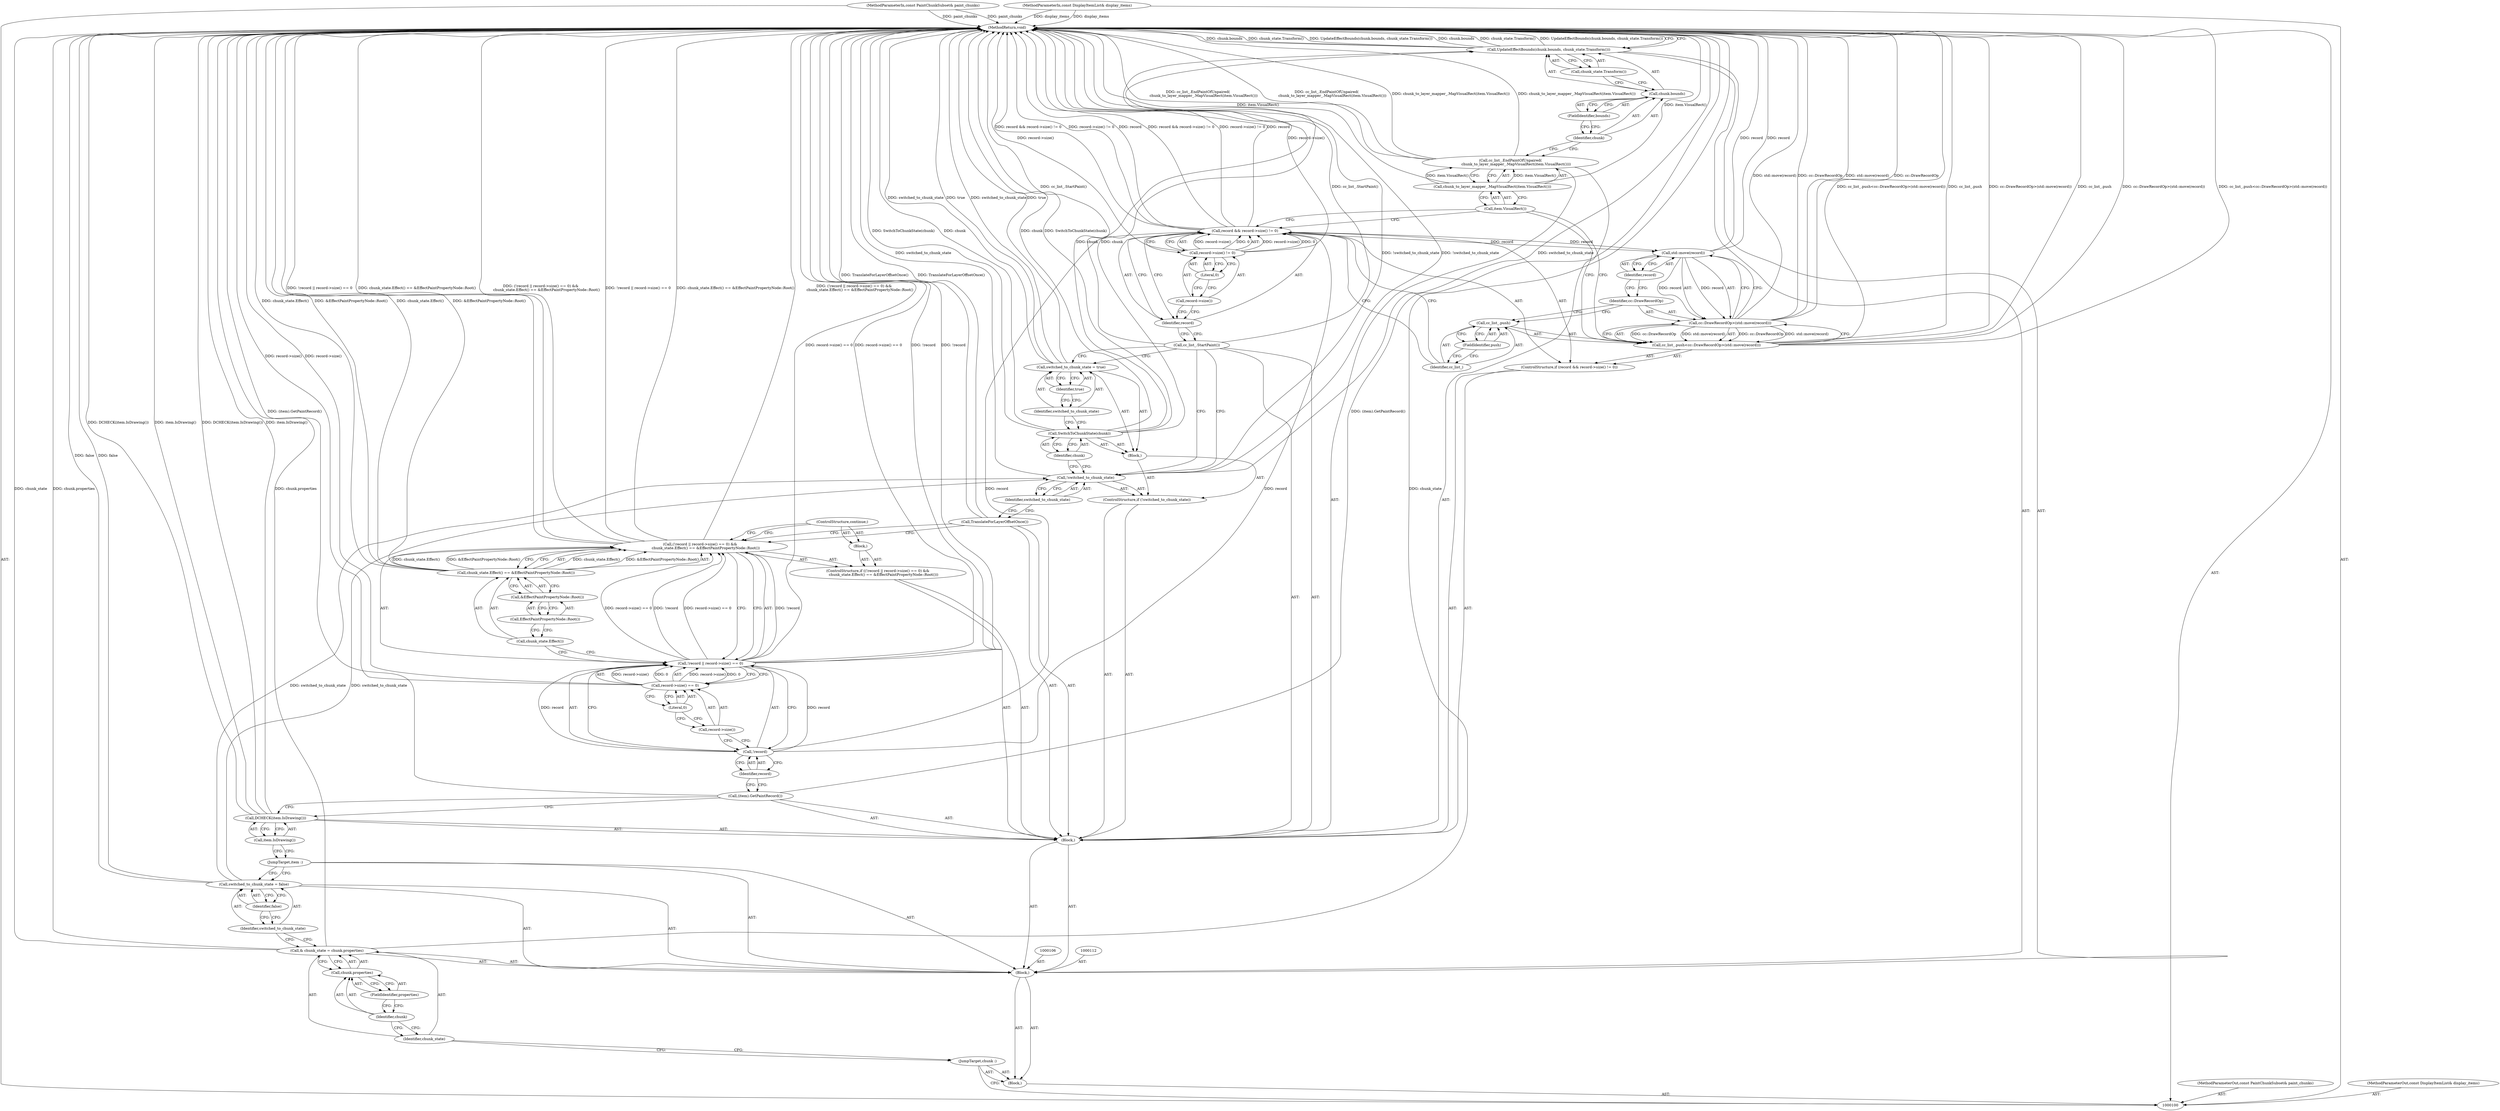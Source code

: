digraph "0_Chrome_f911e11e7f6b5c0d6f5ee694a9871de6619889f7_33" {
"1000168" [label="(MethodReturn,void)"];
"1000101" [label="(MethodParameterIn,const PaintChunkSubset& paint_chunks)"];
"1000277" [label="(MethodParameterOut,const PaintChunkSubset& paint_chunks)"];
"1000120" [label="(Call,(item).GetPaintRecord())"];
"1000122" [label="(Call,(!record || record->size() == 0) &&\n          chunk_state.Effect() == &EffectPaintPropertyNode::Root())"];
"1000123" [label="(Call,!record || record->size() == 0)"];
"1000124" [label="(Call,!record)"];
"1000125" [label="(Identifier,record)"];
"1000126" [label="(Call,record->size() == 0)"];
"1000127" [label="(Call,record->size())"];
"1000128" [label="(Literal,0)"];
"1000121" [label="(ControlStructure,if ((!record || record->size() == 0) &&\n          chunk_state.Effect() == &EffectPaintPropertyNode::Root()))"];
"1000129" [label="(Call,chunk_state.Effect() == &EffectPaintPropertyNode::Root())"];
"1000130" [label="(Call,chunk_state.Effect())"];
"1000131" [label="(Call,&EffectPaintPropertyNode::Root())"];
"1000132" [label="(Call,EffectPaintPropertyNode::Root())"];
"1000133" [label="(Block,)"];
"1000134" [label="(ControlStructure,continue;)"];
"1000135" [label="(Call,TranslateForLayerOffsetOnce())"];
"1000137" [label="(Call,!switched_to_chunk_state)"];
"1000138" [label="(Identifier,switched_to_chunk_state)"];
"1000139" [label="(Block,)"];
"1000136" [label="(ControlStructure,if (!switched_to_chunk_state))"];
"1000141" [label="(Identifier,chunk)"];
"1000140" [label="(Call,SwitchToChunkState(chunk))"];
"1000144" [label="(Identifier,true)"];
"1000142" [label="(Call,switched_to_chunk_state = true)"];
"1000143" [label="(Identifier,switched_to_chunk_state)"];
"1000102" [label="(MethodParameterIn,const DisplayItemList& display_items)"];
"1000278" [label="(MethodParameterOut,const DisplayItemList& display_items)"];
"1000103" [label="(Block,)"];
"1000145" [label="(Call,cc_list_.StartPaint())"];
"1000147" [label="(Call,record && record->size() != 0)"];
"1000148" [label="(Identifier,record)"];
"1000149" [label="(Call,record->size() != 0)"];
"1000150" [label="(Call,record->size())"];
"1000151" [label="(Literal,0)"];
"1000146" [label="(ControlStructure,if (record && record->size() != 0))"];
"1000155" [label="(FieldIdentifier,push)"];
"1000156" [label="(Call,cc::DrawRecordOp>(std::move(record)))"];
"1000157" [label="(Identifier,cc::DrawRecordOp)"];
"1000158" [label="(Call,std::move(record))"];
"1000159" [label="(Identifier,record)"];
"1000152" [label="(Call,cc_list_.push<cc::DrawRecordOp>(std::move(record)))"];
"1000153" [label="(Call,cc_list_.push)"];
"1000154" [label="(Identifier,cc_list_)"];
"1000160" [label="(Call,cc_list_.EndPaintOfUnpaired(\n          chunk_to_layer_mapper_.MapVisualRect(item.VisualRect())))"];
"1000161" [label="(Call,chunk_to_layer_mapper_.MapVisualRect(item.VisualRect()))"];
"1000162" [label="(Call,item.VisualRect())"];
"1000164" [label="(Call,chunk.bounds)"];
"1000165" [label="(Identifier,chunk)"];
"1000166" [label="(FieldIdentifier,bounds)"];
"1000167" [label="(Call,chunk_state.Transform())"];
"1000163" [label="(Call,UpdateEffectBounds(chunk.bounds, chunk_state.Transform()))"];
"1000104" [label="(JumpTarget,chunk :)"];
"1000107" [label="(Call,& chunk_state = chunk.properties)"];
"1000108" [label="(Identifier,chunk_state)"];
"1000109" [label="(Call,chunk.properties)"];
"1000110" [label="(Identifier,chunk)"];
"1000111" [label="(FieldIdentifier,properties)"];
"1000115" [label="(Identifier,false)"];
"1000105" [label="(Block,)"];
"1000113" [label="(Call,switched_to_chunk_state = false)"];
"1000114" [label="(Identifier,switched_to_chunk_state)"];
"1000116" [label="(JumpTarget,item :)"];
"1000117" [label="(Block,)"];
"1000119" [label="(Call,item.IsDrawing())"];
"1000118" [label="(Call,DCHECK(item.IsDrawing()))"];
"1000168" -> "1000100"  [label="AST: "];
"1000168" -> "1000163"  [label="CFG: "];
"1000158" -> "1000168"  [label="DDG: record"];
"1000107" -> "1000168"  [label="DDG: chunk_state"];
"1000107" -> "1000168"  [label="DDG: chunk.properties"];
"1000156" -> "1000168"  [label="DDG: cc::DrawRecordOp"];
"1000156" -> "1000168"  [label="DDG: std::move(record)"];
"1000160" -> "1000168"  [label="DDG: cc_list_.EndPaintOfUnpaired(\n          chunk_to_layer_mapper_.MapVisualRect(item.VisualRect()))"];
"1000160" -> "1000168"  [label="DDG: chunk_to_layer_mapper_.MapVisualRect(item.VisualRect())"];
"1000113" -> "1000168"  [label="DDG: false"];
"1000118" -> "1000168"  [label="DDG: DCHECK(item.IsDrawing())"];
"1000118" -> "1000168"  [label="DDG: item.IsDrawing()"];
"1000102" -> "1000168"  [label="DDG: display_items"];
"1000149" -> "1000168"  [label="DDG: record->size()"];
"1000129" -> "1000168"  [label="DDG: chunk_state.Effect()"];
"1000129" -> "1000168"  [label="DDG: &EffectPaintPropertyNode::Root()"];
"1000163" -> "1000168"  [label="DDG: chunk.bounds"];
"1000163" -> "1000168"  [label="DDG: chunk_state.Transform()"];
"1000163" -> "1000168"  [label="DDG: UpdateEffectBounds(chunk.bounds, chunk_state.Transform())"];
"1000123" -> "1000168"  [label="DDG: record->size() == 0"];
"1000123" -> "1000168"  [label="DDG: !record"];
"1000122" -> "1000168"  [label="DDG: !record || record->size() == 0"];
"1000122" -> "1000168"  [label="DDG: chunk_state.Effect() == &EffectPaintPropertyNode::Root()"];
"1000122" -> "1000168"  [label="DDG: (!record || record->size() == 0) &&\n          chunk_state.Effect() == &EffectPaintPropertyNode::Root()"];
"1000140" -> "1000168"  [label="DDG: chunk"];
"1000140" -> "1000168"  [label="DDG: SwitchToChunkState(chunk)"];
"1000152" -> "1000168"  [label="DDG: cc_list_.push<cc::DrawRecordOp>(std::move(record))"];
"1000152" -> "1000168"  [label="DDG: cc_list_.push"];
"1000152" -> "1000168"  [label="DDG: cc::DrawRecordOp>(std::move(record))"];
"1000142" -> "1000168"  [label="DDG: true"];
"1000142" -> "1000168"  [label="DDG: switched_to_chunk_state"];
"1000147" -> "1000168"  [label="DDG: record->size() != 0"];
"1000147" -> "1000168"  [label="DDG: record"];
"1000147" -> "1000168"  [label="DDG: record && record->size() != 0"];
"1000126" -> "1000168"  [label="DDG: record->size()"];
"1000135" -> "1000168"  [label="DDG: TranslateForLayerOffsetOnce()"];
"1000101" -> "1000168"  [label="DDG: paint_chunks"];
"1000120" -> "1000168"  [label="DDG: (item).GetPaintRecord()"];
"1000145" -> "1000168"  [label="DDG: cc_list_.StartPaint()"];
"1000137" -> "1000168"  [label="DDG: switched_to_chunk_state"];
"1000137" -> "1000168"  [label="DDG: !switched_to_chunk_state"];
"1000161" -> "1000168"  [label="DDG: item.VisualRect()"];
"1000101" -> "1000100"  [label="AST: "];
"1000101" -> "1000168"  [label="DDG: paint_chunks"];
"1000277" -> "1000100"  [label="AST: "];
"1000120" -> "1000117"  [label="AST: "];
"1000120" -> "1000118"  [label="CFG: "];
"1000125" -> "1000120"  [label="CFG: "];
"1000120" -> "1000168"  [label="DDG: (item).GetPaintRecord()"];
"1000122" -> "1000121"  [label="AST: "];
"1000122" -> "1000123"  [label="CFG: "];
"1000122" -> "1000129"  [label="CFG: "];
"1000123" -> "1000122"  [label="AST: "];
"1000129" -> "1000122"  [label="AST: "];
"1000134" -> "1000122"  [label="CFG: "];
"1000135" -> "1000122"  [label="CFG: "];
"1000122" -> "1000168"  [label="DDG: !record || record->size() == 0"];
"1000122" -> "1000168"  [label="DDG: chunk_state.Effect() == &EffectPaintPropertyNode::Root()"];
"1000122" -> "1000168"  [label="DDG: (!record || record->size() == 0) &&\n          chunk_state.Effect() == &EffectPaintPropertyNode::Root()"];
"1000123" -> "1000122"  [label="DDG: !record"];
"1000123" -> "1000122"  [label="DDG: record->size() == 0"];
"1000129" -> "1000122"  [label="DDG: chunk_state.Effect()"];
"1000129" -> "1000122"  [label="DDG: &EffectPaintPropertyNode::Root()"];
"1000123" -> "1000122"  [label="AST: "];
"1000123" -> "1000124"  [label="CFG: "];
"1000123" -> "1000126"  [label="CFG: "];
"1000124" -> "1000123"  [label="AST: "];
"1000126" -> "1000123"  [label="AST: "];
"1000130" -> "1000123"  [label="CFG: "];
"1000122" -> "1000123"  [label="CFG: "];
"1000123" -> "1000168"  [label="DDG: record->size() == 0"];
"1000123" -> "1000168"  [label="DDG: !record"];
"1000123" -> "1000122"  [label="DDG: !record"];
"1000123" -> "1000122"  [label="DDG: record->size() == 0"];
"1000124" -> "1000123"  [label="DDG: record"];
"1000126" -> "1000123"  [label="DDG: record->size()"];
"1000126" -> "1000123"  [label="DDG: 0"];
"1000124" -> "1000123"  [label="AST: "];
"1000124" -> "1000125"  [label="CFG: "];
"1000125" -> "1000124"  [label="AST: "];
"1000127" -> "1000124"  [label="CFG: "];
"1000123" -> "1000124"  [label="CFG: "];
"1000124" -> "1000123"  [label="DDG: record"];
"1000124" -> "1000147"  [label="DDG: record"];
"1000125" -> "1000124"  [label="AST: "];
"1000125" -> "1000120"  [label="CFG: "];
"1000124" -> "1000125"  [label="CFG: "];
"1000126" -> "1000123"  [label="AST: "];
"1000126" -> "1000128"  [label="CFG: "];
"1000127" -> "1000126"  [label="AST: "];
"1000128" -> "1000126"  [label="AST: "];
"1000123" -> "1000126"  [label="CFG: "];
"1000126" -> "1000168"  [label="DDG: record->size()"];
"1000126" -> "1000123"  [label="DDG: record->size()"];
"1000126" -> "1000123"  [label="DDG: 0"];
"1000127" -> "1000126"  [label="AST: "];
"1000127" -> "1000124"  [label="CFG: "];
"1000128" -> "1000127"  [label="CFG: "];
"1000128" -> "1000126"  [label="AST: "];
"1000128" -> "1000127"  [label="CFG: "];
"1000126" -> "1000128"  [label="CFG: "];
"1000121" -> "1000117"  [label="AST: "];
"1000122" -> "1000121"  [label="AST: "];
"1000133" -> "1000121"  [label="AST: "];
"1000129" -> "1000122"  [label="AST: "];
"1000129" -> "1000131"  [label="CFG: "];
"1000130" -> "1000129"  [label="AST: "];
"1000131" -> "1000129"  [label="AST: "];
"1000122" -> "1000129"  [label="CFG: "];
"1000129" -> "1000168"  [label="DDG: chunk_state.Effect()"];
"1000129" -> "1000168"  [label="DDG: &EffectPaintPropertyNode::Root()"];
"1000129" -> "1000122"  [label="DDG: chunk_state.Effect()"];
"1000129" -> "1000122"  [label="DDG: &EffectPaintPropertyNode::Root()"];
"1000130" -> "1000129"  [label="AST: "];
"1000130" -> "1000123"  [label="CFG: "];
"1000132" -> "1000130"  [label="CFG: "];
"1000131" -> "1000129"  [label="AST: "];
"1000131" -> "1000132"  [label="CFG: "];
"1000132" -> "1000131"  [label="AST: "];
"1000129" -> "1000131"  [label="CFG: "];
"1000132" -> "1000131"  [label="AST: "];
"1000132" -> "1000130"  [label="CFG: "];
"1000131" -> "1000132"  [label="CFG: "];
"1000133" -> "1000121"  [label="AST: "];
"1000134" -> "1000133"  [label="AST: "];
"1000134" -> "1000133"  [label="AST: "];
"1000134" -> "1000122"  [label="CFG: "];
"1000135" -> "1000117"  [label="AST: "];
"1000135" -> "1000122"  [label="CFG: "];
"1000138" -> "1000135"  [label="CFG: "];
"1000135" -> "1000168"  [label="DDG: TranslateForLayerOffsetOnce()"];
"1000137" -> "1000136"  [label="AST: "];
"1000137" -> "1000138"  [label="CFG: "];
"1000138" -> "1000137"  [label="AST: "];
"1000141" -> "1000137"  [label="CFG: "];
"1000145" -> "1000137"  [label="CFG: "];
"1000137" -> "1000168"  [label="DDG: switched_to_chunk_state"];
"1000137" -> "1000168"  [label="DDG: !switched_to_chunk_state"];
"1000113" -> "1000137"  [label="DDG: switched_to_chunk_state"];
"1000138" -> "1000137"  [label="AST: "];
"1000138" -> "1000135"  [label="CFG: "];
"1000137" -> "1000138"  [label="CFG: "];
"1000139" -> "1000136"  [label="AST: "];
"1000140" -> "1000139"  [label="AST: "];
"1000142" -> "1000139"  [label="AST: "];
"1000136" -> "1000117"  [label="AST: "];
"1000137" -> "1000136"  [label="AST: "];
"1000139" -> "1000136"  [label="AST: "];
"1000141" -> "1000140"  [label="AST: "];
"1000141" -> "1000137"  [label="CFG: "];
"1000140" -> "1000141"  [label="CFG: "];
"1000140" -> "1000139"  [label="AST: "];
"1000140" -> "1000141"  [label="CFG: "];
"1000141" -> "1000140"  [label="AST: "];
"1000143" -> "1000140"  [label="CFG: "];
"1000140" -> "1000168"  [label="DDG: chunk"];
"1000140" -> "1000168"  [label="DDG: SwitchToChunkState(chunk)"];
"1000140" -> "1000163"  [label="DDG: chunk"];
"1000144" -> "1000142"  [label="AST: "];
"1000144" -> "1000143"  [label="CFG: "];
"1000142" -> "1000144"  [label="CFG: "];
"1000142" -> "1000139"  [label="AST: "];
"1000142" -> "1000144"  [label="CFG: "];
"1000143" -> "1000142"  [label="AST: "];
"1000144" -> "1000142"  [label="AST: "];
"1000145" -> "1000142"  [label="CFG: "];
"1000142" -> "1000168"  [label="DDG: true"];
"1000142" -> "1000168"  [label="DDG: switched_to_chunk_state"];
"1000143" -> "1000142"  [label="AST: "];
"1000143" -> "1000140"  [label="CFG: "];
"1000144" -> "1000143"  [label="CFG: "];
"1000102" -> "1000100"  [label="AST: "];
"1000102" -> "1000168"  [label="DDG: display_items"];
"1000278" -> "1000100"  [label="AST: "];
"1000103" -> "1000100"  [label="AST: "];
"1000104" -> "1000103"  [label="AST: "];
"1000105" -> "1000103"  [label="AST: "];
"1000145" -> "1000117"  [label="AST: "];
"1000145" -> "1000142"  [label="CFG: "];
"1000145" -> "1000137"  [label="CFG: "];
"1000148" -> "1000145"  [label="CFG: "];
"1000145" -> "1000168"  [label="DDG: cc_list_.StartPaint()"];
"1000147" -> "1000146"  [label="AST: "];
"1000147" -> "1000148"  [label="CFG: "];
"1000147" -> "1000149"  [label="CFG: "];
"1000148" -> "1000147"  [label="AST: "];
"1000149" -> "1000147"  [label="AST: "];
"1000154" -> "1000147"  [label="CFG: "];
"1000162" -> "1000147"  [label="CFG: "];
"1000147" -> "1000168"  [label="DDG: record->size() != 0"];
"1000147" -> "1000168"  [label="DDG: record"];
"1000147" -> "1000168"  [label="DDG: record && record->size() != 0"];
"1000124" -> "1000147"  [label="DDG: record"];
"1000149" -> "1000147"  [label="DDG: record->size()"];
"1000149" -> "1000147"  [label="DDG: 0"];
"1000147" -> "1000158"  [label="DDG: record"];
"1000148" -> "1000147"  [label="AST: "];
"1000148" -> "1000145"  [label="CFG: "];
"1000150" -> "1000148"  [label="CFG: "];
"1000147" -> "1000148"  [label="CFG: "];
"1000149" -> "1000147"  [label="AST: "];
"1000149" -> "1000151"  [label="CFG: "];
"1000150" -> "1000149"  [label="AST: "];
"1000151" -> "1000149"  [label="AST: "];
"1000147" -> "1000149"  [label="CFG: "];
"1000149" -> "1000168"  [label="DDG: record->size()"];
"1000149" -> "1000147"  [label="DDG: record->size()"];
"1000149" -> "1000147"  [label="DDG: 0"];
"1000150" -> "1000149"  [label="AST: "];
"1000150" -> "1000148"  [label="CFG: "];
"1000151" -> "1000150"  [label="CFG: "];
"1000151" -> "1000149"  [label="AST: "];
"1000151" -> "1000150"  [label="CFG: "];
"1000149" -> "1000151"  [label="CFG: "];
"1000146" -> "1000117"  [label="AST: "];
"1000147" -> "1000146"  [label="AST: "];
"1000152" -> "1000146"  [label="AST: "];
"1000155" -> "1000153"  [label="AST: "];
"1000155" -> "1000154"  [label="CFG: "];
"1000153" -> "1000155"  [label="CFG: "];
"1000156" -> "1000152"  [label="AST: "];
"1000156" -> "1000158"  [label="CFG: "];
"1000157" -> "1000156"  [label="AST: "];
"1000158" -> "1000156"  [label="AST: "];
"1000152" -> "1000156"  [label="CFG: "];
"1000156" -> "1000168"  [label="DDG: cc::DrawRecordOp"];
"1000156" -> "1000168"  [label="DDG: std::move(record)"];
"1000156" -> "1000152"  [label="DDG: cc::DrawRecordOp"];
"1000156" -> "1000152"  [label="DDG: std::move(record)"];
"1000158" -> "1000156"  [label="DDG: record"];
"1000157" -> "1000156"  [label="AST: "];
"1000157" -> "1000153"  [label="CFG: "];
"1000159" -> "1000157"  [label="CFG: "];
"1000158" -> "1000156"  [label="AST: "];
"1000158" -> "1000159"  [label="CFG: "];
"1000159" -> "1000158"  [label="AST: "];
"1000156" -> "1000158"  [label="CFG: "];
"1000158" -> "1000168"  [label="DDG: record"];
"1000158" -> "1000156"  [label="DDG: record"];
"1000147" -> "1000158"  [label="DDG: record"];
"1000159" -> "1000158"  [label="AST: "];
"1000159" -> "1000157"  [label="CFG: "];
"1000158" -> "1000159"  [label="CFG: "];
"1000152" -> "1000146"  [label="AST: "];
"1000152" -> "1000156"  [label="CFG: "];
"1000153" -> "1000152"  [label="AST: "];
"1000156" -> "1000152"  [label="AST: "];
"1000162" -> "1000152"  [label="CFG: "];
"1000152" -> "1000168"  [label="DDG: cc_list_.push<cc::DrawRecordOp>(std::move(record))"];
"1000152" -> "1000168"  [label="DDG: cc_list_.push"];
"1000152" -> "1000168"  [label="DDG: cc::DrawRecordOp>(std::move(record))"];
"1000156" -> "1000152"  [label="DDG: cc::DrawRecordOp"];
"1000156" -> "1000152"  [label="DDG: std::move(record)"];
"1000153" -> "1000152"  [label="AST: "];
"1000153" -> "1000155"  [label="CFG: "];
"1000154" -> "1000153"  [label="AST: "];
"1000155" -> "1000153"  [label="AST: "];
"1000157" -> "1000153"  [label="CFG: "];
"1000154" -> "1000153"  [label="AST: "];
"1000154" -> "1000147"  [label="CFG: "];
"1000155" -> "1000154"  [label="CFG: "];
"1000160" -> "1000117"  [label="AST: "];
"1000160" -> "1000161"  [label="CFG: "];
"1000161" -> "1000160"  [label="AST: "];
"1000165" -> "1000160"  [label="CFG: "];
"1000160" -> "1000168"  [label="DDG: cc_list_.EndPaintOfUnpaired(\n          chunk_to_layer_mapper_.MapVisualRect(item.VisualRect()))"];
"1000160" -> "1000168"  [label="DDG: chunk_to_layer_mapper_.MapVisualRect(item.VisualRect())"];
"1000161" -> "1000160"  [label="DDG: item.VisualRect()"];
"1000161" -> "1000160"  [label="AST: "];
"1000161" -> "1000162"  [label="CFG: "];
"1000162" -> "1000161"  [label="AST: "];
"1000160" -> "1000161"  [label="CFG: "];
"1000161" -> "1000168"  [label="DDG: item.VisualRect()"];
"1000161" -> "1000160"  [label="DDG: item.VisualRect()"];
"1000162" -> "1000161"  [label="AST: "];
"1000162" -> "1000152"  [label="CFG: "];
"1000162" -> "1000147"  [label="CFG: "];
"1000161" -> "1000162"  [label="CFG: "];
"1000164" -> "1000163"  [label="AST: "];
"1000164" -> "1000166"  [label="CFG: "];
"1000165" -> "1000164"  [label="AST: "];
"1000166" -> "1000164"  [label="AST: "];
"1000167" -> "1000164"  [label="CFG: "];
"1000165" -> "1000164"  [label="AST: "];
"1000165" -> "1000160"  [label="CFG: "];
"1000166" -> "1000165"  [label="CFG: "];
"1000166" -> "1000164"  [label="AST: "];
"1000166" -> "1000165"  [label="CFG: "];
"1000164" -> "1000166"  [label="CFG: "];
"1000167" -> "1000163"  [label="AST: "];
"1000167" -> "1000164"  [label="CFG: "];
"1000163" -> "1000167"  [label="CFG: "];
"1000163" -> "1000105"  [label="AST: "];
"1000163" -> "1000167"  [label="CFG: "];
"1000164" -> "1000163"  [label="AST: "];
"1000167" -> "1000163"  [label="AST: "];
"1000168" -> "1000163"  [label="CFG: "];
"1000163" -> "1000168"  [label="DDG: chunk.bounds"];
"1000163" -> "1000168"  [label="DDG: chunk_state.Transform()"];
"1000163" -> "1000168"  [label="DDG: UpdateEffectBounds(chunk.bounds, chunk_state.Transform())"];
"1000140" -> "1000163"  [label="DDG: chunk"];
"1000104" -> "1000103"  [label="AST: "];
"1000104" -> "1000100"  [label="CFG: "];
"1000108" -> "1000104"  [label="CFG: "];
"1000107" -> "1000105"  [label="AST: "];
"1000107" -> "1000109"  [label="CFG: "];
"1000108" -> "1000107"  [label="AST: "];
"1000109" -> "1000107"  [label="AST: "];
"1000114" -> "1000107"  [label="CFG: "];
"1000107" -> "1000168"  [label="DDG: chunk_state"];
"1000107" -> "1000168"  [label="DDG: chunk.properties"];
"1000108" -> "1000107"  [label="AST: "];
"1000108" -> "1000104"  [label="CFG: "];
"1000110" -> "1000108"  [label="CFG: "];
"1000109" -> "1000107"  [label="AST: "];
"1000109" -> "1000111"  [label="CFG: "];
"1000110" -> "1000109"  [label="AST: "];
"1000111" -> "1000109"  [label="AST: "];
"1000107" -> "1000109"  [label="CFG: "];
"1000110" -> "1000109"  [label="AST: "];
"1000110" -> "1000108"  [label="CFG: "];
"1000111" -> "1000110"  [label="CFG: "];
"1000111" -> "1000109"  [label="AST: "];
"1000111" -> "1000110"  [label="CFG: "];
"1000109" -> "1000111"  [label="CFG: "];
"1000115" -> "1000113"  [label="AST: "];
"1000115" -> "1000114"  [label="CFG: "];
"1000113" -> "1000115"  [label="CFG: "];
"1000105" -> "1000103"  [label="AST: "];
"1000106" -> "1000105"  [label="AST: "];
"1000107" -> "1000105"  [label="AST: "];
"1000112" -> "1000105"  [label="AST: "];
"1000113" -> "1000105"  [label="AST: "];
"1000116" -> "1000105"  [label="AST: "];
"1000117" -> "1000105"  [label="AST: "];
"1000163" -> "1000105"  [label="AST: "];
"1000113" -> "1000105"  [label="AST: "];
"1000113" -> "1000115"  [label="CFG: "];
"1000114" -> "1000113"  [label="AST: "];
"1000115" -> "1000113"  [label="AST: "];
"1000116" -> "1000113"  [label="CFG: "];
"1000113" -> "1000168"  [label="DDG: false"];
"1000113" -> "1000137"  [label="DDG: switched_to_chunk_state"];
"1000114" -> "1000113"  [label="AST: "];
"1000114" -> "1000107"  [label="CFG: "];
"1000115" -> "1000114"  [label="CFG: "];
"1000116" -> "1000105"  [label="AST: "];
"1000116" -> "1000113"  [label="CFG: "];
"1000119" -> "1000116"  [label="CFG: "];
"1000117" -> "1000105"  [label="AST: "];
"1000118" -> "1000117"  [label="AST: "];
"1000120" -> "1000117"  [label="AST: "];
"1000121" -> "1000117"  [label="AST: "];
"1000135" -> "1000117"  [label="AST: "];
"1000136" -> "1000117"  [label="AST: "];
"1000145" -> "1000117"  [label="AST: "];
"1000146" -> "1000117"  [label="AST: "];
"1000160" -> "1000117"  [label="AST: "];
"1000119" -> "1000118"  [label="AST: "];
"1000119" -> "1000116"  [label="CFG: "];
"1000118" -> "1000119"  [label="CFG: "];
"1000118" -> "1000117"  [label="AST: "];
"1000118" -> "1000119"  [label="CFG: "];
"1000119" -> "1000118"  [label="AST: "];
"1000120" -> "1000118"  [label="CFG: "];
"1000118" -> "1000168"  [label="DDG: DCHECK(item.IsDrawing())"];
"1000118" -> "1000168"  [label="DDG: item.IsDrawing()"];
}
